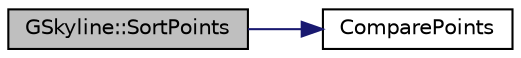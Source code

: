 digraph "GSkyline::SortPoints"
{
  edge [fontname="Helvetica",fontsize="10",labelfontname="Helvetica",labelfontsize="10"];
  node [fontname="Helvetica",fontsize="10",shape=record];
  rankdir="LR";
  Node1 [label="GSkyline::SortPoints",height=0.2,width=0.4,color="black", fillcolor="grey75", style="filled" fontcolor="black"];
  Node1 -> Node2 [color="midnightblue",fontsize="10",style="solid",fontname="Helvetica"];
  Node2 [label="ComparePoints",height=0.2,width=0.4,color="black", fillcolor="white", style="filled",URL="$GSkyline_8cpp.html#aed17f7584ef4c9d9e7416ba7c0af495d"];
}
